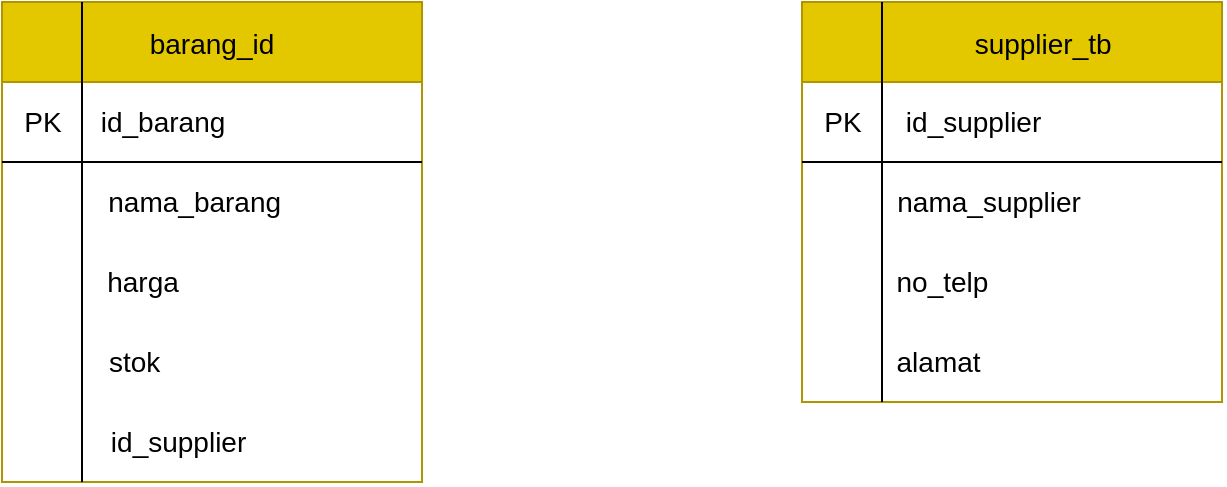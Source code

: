 <mxfile version="20.4.1" type="github">
  <diagram id="vItLKapP7psKqnZ9KHX5" name="Page-1">
    <mxGraphModel dx="868" dy="482" grid="1" gridSize="10" guides="1" tooltips="1" connect="1" arrows="1" fold="1" page="1" pageScale="1" pageWidth="850" pageHeight="1100" math="0" shadow="0">
      <root>
        <mxCell id="0" />
        <mxCell id="1" parent="0" />
        <mxCell id="Q9WlDVke3u1tq2KtrG7N-2" value="barang_id" style="swimlane;fontStyle=0;childLayout=stackLayout;horizontal=1;startSize=40;horizontalStack=0;resizeParent=1;resizeParentMax=0;resizeLast=0;collapsible=1;marginBottom=0;fontSize=14;fillColor=#e3c800;fontColor=#000000;strokeColor=#B09500;" vertex="1" parent="1">
          <mxGeometry x="200" y="40" width="210" height="240" as="geometry" />
        </mxCell>
        <mxCell id="Q9WlDVke3u1tq2KtrG7N-6" value="" style="endArrow=none;html=1;rounded=0;" edge="1" parent="Q9WlDVke3u1tq2KtrG7N-2">
          <mxGeometry width="50" height="50" relative="1" as="geometry">
            <mxPoint x="40" y="240" as="sourcePoint" />
            <mxPoint x="40" as="targetPoint" />
            <Array as="points">
              <mxPoint x="40" y="110" />
              <mxPoint x="40" y="50" />
            </Array>
          </mxGeometry>
        </mxCell>
        <mxCell id="Q9WlDVke3u1tq2KtrG7N-45" value="" style="endArrow=none;html=1;rounded=0;fontSize=14;" edge="1" parent="Q9WlDVke3u1tq2KtrG7N-2">
          <mxGeometry width="50" height="50" relative="1" as="geometry">
            <mxPoint y="80" as="sourcePoint" />
            <mxPoint x="210" y="80" as="targetPoint" />
          </mxGeometry>
        </mxCell>
        <mxCell id="Q9WlDVke3u1tq2KtrG7N-38" value="&lt;font style=&quot;font-size: 14px;&quot;&gt;PK&lt;/font&gt;" style="text;html=1;align=center;verticalAlign=middle;resizable=0;points=[];autosize=1;strokeColor=none;fillColor=none;" vertex="1" parent="1">
          <mxGeometry x="200" y="85" width="40" height="30" as="geometry" />
        </mxCell>
        <mxCell id="Q9WlDVke3u1tq2KtrG7N-44" value="&lt;font style=&quot;font-size: 14px;&quot;&gt;id_barang&lt;/font&gt;" style="text;html=1;align=center;verticalAlign=middle;resizable=0;points=[];autosize=1;strokeColor=none;fillColor=none;" vertex="1" parent="1">
          <mxGeometry x="235" y="85" width="90" height="30" as="geometry" />
        </mxCell>
        <mxCell id="Q9WlDVke3u1tq2KtrG7N-57" value="&amp;nbsp; &amp;nbsp;nama_barang" style="text;html=1;align=center;verticalAlign=middle;resizable=0;points=[];autosize=1;strokeColor=none;fillColor=none;fontSize=14;" vertex="1" parent="1">
          <mxGeometry x="230" y="125" width="120" height="30" as="geometry" />
        </mxCell>
        <mxCell id="Q9WlDVke3u1tq2KtrG7N-61" value="&amp;nbsp; &amp;nbsp;stok" style="text;html=1;align=center;verticalAlign=middle;resizable=0;points=[];autosize=1;strokeColor=none;fillColor=none;fontSize=14;" vertex="1" parent="1">
          <mxGeometry x="230" y="205" width="60" height="30" as="geometry" />
        </mxCell>
        <mxCell id="Q9WlDVke3u1tq2KtrG7N-64" value="&amp;nbsp; &amp;nbsp; id_supplier" style="text;html=1;align=center;verticalAlign=middle;resizable=0;points=[];autosize=1;strokeColor=none;fillColor=none;fontSize=14;" vertex="1" parent="1">
          <mxGeometry x="225" y="245" width="110" height="30" as="geometry" />
        </mxCell>
        <mxCell id="Q9WlDVke3u1tq2KtrG7N-69" value="harga" style="text;html=1;align=center;verticalAlign=middle;resizable=0;points=[];autosize=1;strokeColor=none;fillColor=none;fontSize=14;" vertex="1" parent="1">
          <mxGeometry x="240" y="165" width="60" height="30" as="geometry" />
        </mxCell>
        <mxCell id="Q9WlDVke3u1tq2KtrG7N-71" value="        supplier_tb" style="swimlane;fontStyle=0;childLayout=stackLayout;horizontal=1;startSize=40;horizontalStack=0;resizeParent=1;resizeParentMax=0;resizeLast=0;collapsible=1;marginBottom=0;fontSize=14;fillColor=#e3c800;fontColor=#000000;strokeColor=#B09500;" vertex="1" parent="1">
          <mxGeometry x="600" y="40" width="210" height="200" as="geometry" />
        </mxCell>
        <mxCell id="Q9WlDVke3u1tq2KtrG7N-72" value="" style="endArrow=none;html=1;rounded=0;" edge="1" parent="Q9WlDVke3u1tq2KtrG7N-71">
          <mxGeometry width="50" height="50" relative="1" as="geometry">
            <mxPoint x="40" y="200" as="sourcePoint" />
            <mxPoint x="40" as="targetPoint" />
            <Array as="points">
              <mxPoint x="40" y="110" />
              <mxPoint x="40" y="50" />
            </Array>
          </mxGeometry>
        </mxCell>
        <mxCell id="Q9WlDVke3u1tq2KtrG7N-73" value="" style="endArrow=none;html=1;rounded=0;fontSize=14;" edge="1" parent="Q9WlDVke3u1tq2KtrG7N-71">
          <mxGeometry width="50" height="50" relative="1" as="geometry">
            <mxPoint y="80" as="sourcePoint" />
            <mxPoint x="210" y="80" as="targetPoint" />
          </mxGeometry>
        </mxCell>
        <mxCell id="Q9WlDVke3u1tq2KtrG7N-74" value="PK" style="text;html=1;align=center;verticalAlign=middle;resizable=0;points=[];autosize=1;strokeColor=none;fillColor=none;fontSize=14;" vertex="1" parent="1">
          <mxGeometry x="600" y="85" width="40" height="30" as="geometry" />
        </mxCell>
        <mxCell id="Q9WlDVke3u1tq2KtrG7N-75" value="&amp;nbsp; &amp;nbsp; &amp;nbsp; &amp;nbsp; &amp;nbsp; &amp;nbsp; &amp;nbsp;id_supplier" style="text;html=1;align=center;verticalAlign=middle;resizable=0;points=[];autosize=1;strokeColor=none;fillColor=none;fontSize=14;" vertex="1" parent="1">
          <mxGeometry x="590" y="85" width="140" height="30" as="geometry" />
        </mxCell>
        <mxCell id="Q9WlDVke3u1tq2KtrG7N-76" value="&amp;nbsp; &amp;nbsp; &amp;nbsp; &amp;nbsp; &amp;nbsp; &amp;nbsp; &amp;nbsp; &amp;nbsp; &amp;nbsp;nama_supplier" style="text;html=1;align=center;verticalAlign=middle;resizable=0;points=[];autosize=1;strokeColor=none;fillColor=none;fontSize=14;" vertex="1" parent="1">
          <mxGeometry x="570" y="125" width="180" height="30" as="geometry" />
        </mxCell>
        <mxCell id="Q9WlDVke3u1tq2KtrG7N-77" value="&amp;nbsp; &amp;nbsp; &amp;nbsp;no_telp" style="text;html=1;align=center;verticalAlign=middle;resizable=0;points=[];autosize=1;strokeColor=none;fillColor=none;fontSize=14;" vertex="1" parent="1">
          <mxGeometry x="615" y="165" width="90" height="30" as="geometry" />
        </mxCell>
        <mxCell id="Q9WlDVke3u1tq2KtrG7N-80" value="&amp;nbsp; &amp;nbsp; alamat" style="text;html=1;align=center;verticalAlign=middle;resizable=0;points=[];autosize=1;strokeColor=none;fillColor=none;fontSize=14;" vertex="1" parent="1">
          <mxGeometry x="620" y="205" width="80" height="30" as="geometry" />
        </mxCell>
      </root>
    </mxGraphModel>
  </diagram>
</mxfile>
